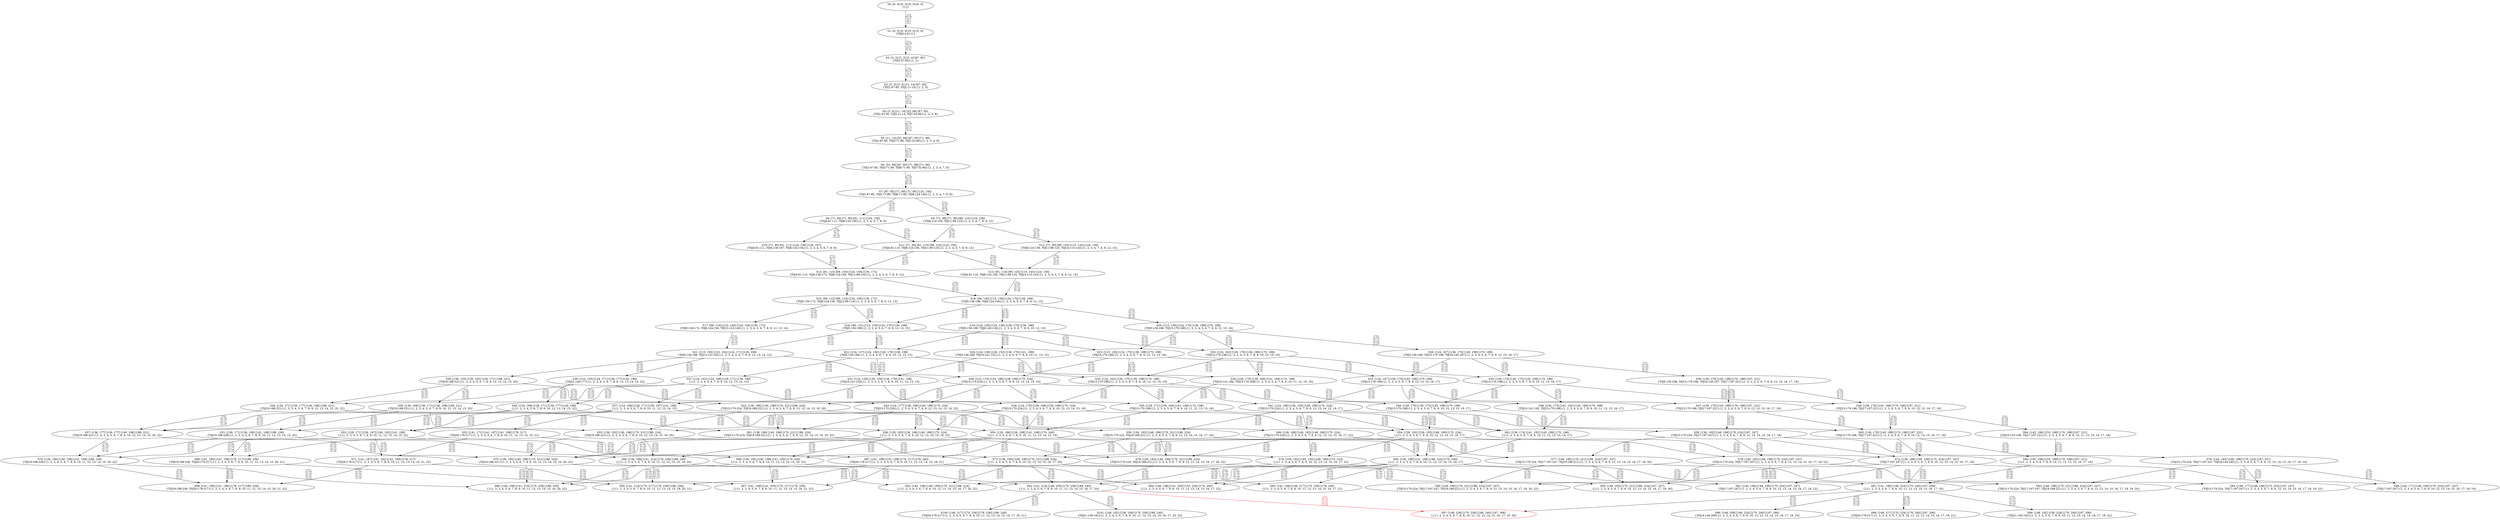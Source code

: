digraph {
	S0[label="S0: [0, 0] [0, 0] [0, 0] [0, 0] \n{}{}"];
	S1[label="S1: [0, 0] [0, 0] [0, 0] [3, 4] \n{T0J0:3-4}{1}"];
	S2[label="S2: [3, 3] [3, 3] [3, 4] [67, 85] \n{T0J1:67-85}{1, 2}"];
	S3[label="S3: [3, 3] [3, 4] [11, 14] [67, 85] \n{T0J1:67-85, T0J2:11-14}{1, 2, 3}"];
	S4[label="S4: [3, 4] [11, 14] [52, 66] [67, 85] \n{T0J1:67-85, T0J2:11-14, T0J7:52-66}{1, 2, 3, 8}"];
	S5[label="S5: [11, 14] [52, 66] [67, 85] [71, 89] \n{T0J1:67-85, T0J3:71-89, T0J7:52-66}{1, 2, 3, 4, 8}"];
	S6[label="S6: [52, 66] [67, 85] [71, 89] [71, 90] \n{T0J1:67-85, T0J3:71-89, T0J6:71-90, T0J7:52-66}{1, 2, 3, 4, 7, 8}"];
	S7[label="S7: [67, 85] [71, 89] [71, 90] [124, 156] \n{T0J1:67-85, T0J3:71-89, T0J6:71-90, T0J8:124-156}{1, 2, 3, 4, 7, 8, 9}"];
	S8[label="S8: [71, 85] [71, 90] [91, 111] [124, 156] \n{T0J4:91-111, T0J8:124-156}{1, 2, 3, 4, 5, 7, 8, 9}"];
	S9[label="S9: [71, 89] [71, 90] [99, 125] [124, 156] \n{T0J8:124-156, T0J11:99-125}{1, 2, 3, 4, 7, 8, 9, 12}"];
	S10[label="S10: [71, 90] [91, 111] [124, 156] [136, 167] \n{T0J4:91-111, T0J5:136-167, T0J8:124-156}{1, 2, 3, 4, 5, 6, 7, 8, 9}"];
	S11[label="S11: [71, 90] [91, 115] [99, 125] [124, 156] \n{T0J4:91-115, T0J8:124-156, T0J11:99-125}{1, 2, 3, 4, 5, 7, 8, 9, 12}"];
	S12[label="S12: [71, 90] [99, 125] [115, 143] [124, 156] \n{T0J8:124-156, T0J11:99-125, T0J14:115-143}{1, 2, 3, 4, 7, 8, 9, 12, 15}"];
	S13[label="S13: [91, 115] [99, 130] [124, 156] [136, 172] \n{T0J4:91-115, T0J5:136-172, T0J8:124-156, T0J11:99-130}{1, 2, 3, 4, 5, 6, 7, 8, 9, 12}"];
	S14[label="S14: [91, 116] [99, 125] [115, 143] [124, 156] \n{T0J4:91-116, T0J8:124-156, T0J11:99-125, T0J14:115-143}{1, 2, 3, 4, 5, 7, 8, 9, 12, 15}"];
	S15[label="S15: [99, 115] [99, 116] [124, 156] [136, 172] \n{T0J5:136-172, T0J8:124-156, T0J12:99-116}{1, 2, 3, 4, 5, 6, 7, 8, 9, 12, 13}"];
	S16[label="S16: [99, 130] [115, 156] [124, 170] [136, 198] \n{T0J5:136-198, T0J8:124-156}{1, 2, 3, 4, 5, 6, 7, 8, 9, 12, 15}"];
	S17[label="S17: [99, 116] [123, 146] [124, 156] [136, 172] \n{T0J5:136-172, T0J8:124-156, T0J13:123-146}{1, 2, 3, 4, 5, 6, 7, 8, 9, 12, 13, 14}"];
	S18[label="S18: [99, 131] [115, 156] [124, 170] [136, 198] \n{T0J5:136-198}{1, 2, 3, 4, 5, 6, 7, 8, 9, 12, 13, 15}"];
	S19[label="S19: [124, 130] [124, 136] [128, 170] [136, 198] \n{T0J5:136-198, T0J9:128-136}{1, 2, 3, 4, 5, 6, 7, 8, 9, 10, 12, 15}"];
	S20[label="S20: [115, 156] [124, 170] [136, 198] [170, 198] \n{T0J5:136-198, T0J15:170-198}{1, 2, 3, 4, 5, 6, 7, 8, 9, 12, 15, 16}"];
	S21[label="S21: [115, 156] [123, 162] [124, 171] [136, 198] \n{T0J5:136-198, T0J13:123-162}{1, 2, 3, 4, 5, 6, 7, 8, 9, 12, 13, 14, 15}"];
	S22[label="S22: [124, 137] [124, 156] [128, 170] [136, 198] \n{T0J5:136-198}{1, 2, 3, 4, 5, 6, 7, 8, 9, 10, 12, 13, 15}"];
	S23[label="S23: [115, 156] [124, 170] [136, 198] [170, 198] \n{T0J15:170-198}{1, 2, 3, 4, 5, 6, 7, 8, 9, 12, 13, 15, 16}"];
	S24[label="S24: [124, 136] [128, 152] [136, 170] [141, 198] \n{T0J5:136-198, T0J10:141-152}{1, 2, 3, 4, 5, 6, 7, 8, 9, 10, 11, 12, 15}"];
	S25[label="S25: [124, 162] [128, 170] [136, 198] [170, 198] \n{T0J15:170-198}{1, 2, 3, 4, 5, 6, 7, 8, 9, 10, 12, 15, 16}"];
	S26[label="S26: [124, 167] [136, 170] [145, 198] [170, 198] \n{T0J5:136-198, T0J15:170-198, T0J16:145-167}{1, 2, 3, 4, 5, 6, 7, 8, 9, 12, 15, 16, 17}"];
	S27[label="S27: [124, 162] [124, 168] [128, 171] [136, 198] \n{}{1, 2, 3, 4, 5, 6, 7, 8, 9, 10, 12, 13, 14, 15}"];
	S28[label="S28: [123, 170] [124, 186] [136, 198] [170, 224] \n{T0J15:170-224}{1, 2, 3, 4, 5, 6, 7, 8, 9, 12, 13, 14, 15, 16}"];
	S29[label="S29: [136, 155] [136, 162] [136, 171] [188, 221] \n{T0J19:188-221}{1, 2, 3, 4, 5, 6, 7, 8, 9, 12, 13, 14, 15, 20}"];
	S30[label="S30: [123, 155] [124, 171] [136, 177] [140, 198] \n{T0J21:140-177}{1, 2, 3, 4, 5, 6, 7, 8, 9, 12, 13, 14, 15, 22}"];
	S31[label="S31: [124, 156] [128, 159] [136, 170] [141, 198] \n{T0J10:141-159}{1, 2, 3, 4, 5, 6, 7, 8, 9, 10, 11, 12, 13, 15}"];
	S32[label="S32: [124, 162] [128, 170] [136, 198] [170, 198] \n{T0J15:170-198}{1, 2, 3, 4, 5, 6, 7, 8, 9, 10, 12, 13, 15, 16}"];
	S33[label="S33: [124, 167] [136, 170] [145, 198] [170, 198] \n{T0J15:170-198}{1, 2, 3, 4, 5, 6, 7, 8, 9, 12, 13, 15, 16, 17}"];
	S34[label="S34: [128, 170] [136, 184] [141, 198] [170, 198] \n{T0J10:141-184, T0J15:170-198}{1, 2, 3, 4, 5, 6, 7, 8, 9, 10, 11, 12, 15, 16}"];
	S35[label="S35: [128, 170] [136, 173] [145, 198] [170, 198] \n{T0J15:170-198}{1, 2, 3, 4, 5, 6, 7, 8, 9, 10, 12, 15, 16, 17}"];
	S36[label="S36: [136, 170] [145, 198] [170, 198] [197, 221] \n{T0J5:136-198, T0J15:170-198, T0J16:145-167, T0J17:197-221}{1, 2, 3, 4, 5, 6, 7, 8, 9, 12, 15, 16, 17, 18}"];
	S37[label="S37: [124, 168] [128, 171] [136, 187] [141, 198] \n{}{1, 2, 3, 4, 5, 6, 7, 8, 9, 10, 11, 12, 13, 14, 15}"];
	S38[label="S38: [124, 176] [128, 186] [136, 198] [170, 224] \n{T0J15:170-224}{1, 2, 3, 4, 5, 6, 7, 8, 9, 10, 12, 13, 14, 15, 16}"];
	S39[label="S39: [136, 168] [136, 171] [136, 198] [188, 221] \n{T0J19:188-221}{1, 2, 3, 4, 5, 6, 7, 8, 9, 10, 12, 13, 14, 15, 20}"];
	S40[label="S40: [124, 168] [128, 171] [136, 177] [140, 198] \n{}{1, 2, 3, 4, 5, 6, 7, 8, 9, 10, 12, 13, 14, 15, 22}"];
	S41[label="S41: [124, 186] [136, 193] [148, 198] [170, 224] \n{T0J15:170-224}{1, 2, 3, 4, 5, 6, 7, 8, 9, 12, 13, 14, 15, 16, 17}"];
	S42[label="S42: [136, 186] [136, 198] [170, 221] [188, 224] \n{T0J15:170-224, T0J19:188-221}{1, 2, 3, 4, 5, 6, 7, 8, 9, 12, 13, 14, 15, 16, 20}"];
	S43[label="S43: [124, 177] [136, 186] [140, 198] [170, 224] \n{T0J15:170-224}{1, 2, 3, 4, 5, 6, 7, 8, 9, 12, 13, 14, 15, 16, 22}"];
	S44[label="S44: [136, 171] [136, 177] [140, 198] [188, 221] \n{T0J19:188-221}{1, 2, 3, 4, 5, 6, 7, 8, 9, 12, 13, 14, 15, 20, 22}"];
	S45[label="S45: [128, 171] [136, 184] [141, 198] [170, 198] \n{T0J15:170-198}{1, 2, 3, 4, 5, 6, 7, 8, 9, 10, 11, 12, 13, 15, 16}"];
	S46[label="S46: [128, 170] [136, 173] [145, 198] [170, 198] \n{T0J15:170-198}{1, 2, 3, 4, 5, 6, 7, 8, 9, 10, 12, 13, 15, 16, 17}"];
	S47[label="S47: [136, 170] [145, 198] [170, 198] [197, 221] \n{T0J15:170-198, T0J17:197-221}{1, 2, 3, 4, 5, 6, 7, 8, 9, 12, 13, 15, 16, 17, 18}"];
	S48[label="S48: [136, 173] [141, 192] [145, 198] [170, 198] \n{T0J10:141-192, T0J15:170-198}{1, 2, 3, 4, 5, 6, 7, 8, 9, 10, 11, 12, 15, 16, 17}"];
	S49[label="S49: [136, 176] [145, 198] [170, 198] [197, 221] \n{T0J15:170-198, T0J17:197-221}{1, 2, 3, 4, 5, 6, 7, 8, 9, 10, 12, 15, 16, 17, 18}"];
	S50[label="S50: [128, 186] [136, 198] [141, 198] [170, 240] \n{}{1, 2, 3, 4, 5, 6, 7, 8, 9, 10, 11, 12, 13, 14, 15, 16}"];
	S51[label="S51: [136, 171] [136, 190] [141, 198] [188, 236] \n{T0J19:188-236}{1, 2, 3, 4, 5, 6, 7, 8, 9, 10, 11, 12, 13, 14, 15, 20}"];
	S52[label="S52: [141, 171] [141, 187] [141, 198] [178, 217] \n{T0J20:178-217}{1, 2, 3, 4, 5, 6, 7, 8, 9, 10, 11, 12, 13, 14, 15, 21}"];
	S53[label="S53: [128, 171] [136, 187] [140, 192] [141, 198] \n{}{1, 2, 3, 4, 5, 6, 7, 8, 9, 10, 11, 12, 13, 14, 15, 22}"];
	S54[label="S54: [128, 192] [136, 193] [148, 198] [170, 224] \n{}{1, 2, 3, 4, 5, 6, 7, 8, 9, 10, 12, 13, 14, 15, 16, 17}"];
	S55[label="S55: [136, 192] [136, 198] [170, 221] [188, 224] \n{T0J19:188-221}{1, 2, 3, 4, 5, 6, 7, 8, 9, 10, 12, 13, 14, 15, 16, 20}"];
	S56[label="S56: [128, 183] [136, 186] [140, 198] [170, 224] \n{}{1, 2, 3, 4, 5, 6, 7, 8, 9, 10, 12, 13, 14, 15, 16, 22}"];
	S57[label="S57: [136, 177] [136, 177] [140, 198] [188, 221] \n{T0J19:188-221}{1, 2, 3, 4, 5, 6, 7, 8, 9, 10, 12, 13, 14, 15, 20, 22}"];
	S58[label="S58: [136, 193] [148, 198] [170, 224] [197, 247] \n{T0J15:170-224, T0J17:197-247}{1, 2, 3, 4, 5, 6, 7, 8, 9, 12, 13, 14, 15, 16, 17, 18}"];
	S59[label="S59: [136, 193] [148, 198] [170, 221] [188, 224] \n{T0J15:170-224, T0J19:188-221}{1, 2, 3, 4, 5, 6, 7, 8, 9, 12, 13, 14, 15, 16, 17, 20}"];
	S60[label="S60: [136, 186] [140, 193] [148, 198] [170, 224] \n{T0J15:170-224}{1, 2, 3, 4, 5, 6, 7, 8, 9, 12, 13, 14, 15, 16, 17, 22}"];
	S61[label="S61: [136, 186] [140, 198] [170, 221] [188, 224] \n{T0J15:170-224, T0J19:188-221}{1, 2, 3, 4, 5, 6, 7, 8, 9, 12, 13, 14, 15, 16, 20, 22}"];
	S62[label="S62: [136, 174] [141, 192] [145, 198] [170, 198] \n{}{1, 2, 3, 4, 5, 6, 7, 8, 9, 10, 11, 12, 13, 15, 16, 17}"];
	S63[label="S63: [136, 176] [145, 198] [170, 198] [197, 221] \n{T0J15:170-198, T0J17:197-221}{1, 2, 3, 4, 5, 6, 7, 8, 9, 10, 12, 13, 15, 16, 17, 18}"];
	S64[label="S64: [145, 198] [153, 198] [170, 198] [197, 221] \n{T0J10:153-198, T0J17:197-221}{1, 2, 3, 4, 5, 6, 7, 8, 9, 10, 11, 12, 15, 16, 17, 18}"];
	S65[label="S65: [136, 198] [141, 198] [148, 224] [170, 240] \n{}{1, 2, 3, 4, 5, 6, 7, 8, 9, 10, 11, 12, 13, 14, 15, 16, 17}"];
	S66[label="S66: [136, 198] [141, 214] [170, 236] [188, 240] \n{}{1, 2, 3, 4, 5, 6, 7, 8, 9, 10, 11, 12, 13, 14, 15, 16, 20}"];
	S67[label="S67: [141, 198] [141, 198] [170, 217] [178, 240] \n{T0J20:178-217}{1, 2, 3, 4, 5, 6, 7, 8, 9, 10, 11, 12, 13, 14, 15, 16, 21}"];
	S68[label="S68: [136, 192] [140, 198] [141, 205] [170, 240] \n{}{1, 2, 3, 4, 5, 6, 7, 8, 9, 10, 11, 12, 13, 14, 15, 16, 22}"];
	S69[label="S69: [141, 190] [141, 198] [178, 217] [188, 236] \n{T0J19:188-236, T0J20:178-217}{1, 2, 3, 4, 5, 6, 7, 8, 9, 10, 11, 12, 13, 14, 15, 20, 21}"];
	S70[label="S70: [136, 190] [140, 198] [141, 199] [188, 236] \n{T0J19:188-236}{1, 2, 3, 4, 5, 6, 7, 8, 9, 10, 11, 12, 13, 14, 15, 20, 22}"];
	S71[label="S71: [141, 187] [141, 192] [141, 198] [178, 217] \n{T0J20:178-217}{1, 2, 3, 4, 5, 6, 7, 8, 9, 10, 11, 12, 13, 14, 15, 21, 22}"];
	S72[label="S72: [136, 198] [148, 199] [170, 224] [197, 247] \n{T0J17:197-247}{1, 2, 3, 4, 5, 6, 7, 8, 9, 10, 12, 13, 14, 15, 16, 17, 18}"];
	S73[label="S73: [136, 198] [148, 199] [170, 221] [188, 224] \n{}{1, 2, 3, 4, 5, 6, 7, 8, 9, 10, 12, 13, 14, 15, 16, 17, 20}"];
	S74[label="S74: [136, 192] [140, 193] [148, 198] [170, 224] \n{}{1, 2, 3, 4, 5, 6, 7, 8, 9, 10, 12, 13, 14, 15, 16, 17, 22}"];
	S75[label="S75: [136, 192] [140, 198] [170, 221] [188, 224] \n{T0J19:188-221}{1, 2, 3, 4, 5, 6, 7, 8, 9, 10, 12, 13, 14, 15, 16, 20, 22}"];
	S76[label="S76: [144, 165] [148, 198] [170, 224] [197, 247] \n{T0J15:170-224, T0J17:197-247, T0J18:144-165}{1, 2, 3, 4, 5, 6, 7, 8, 9, 12, 13, 14, 15, 16, 17, 18, 19}"];
	S77[label="S77: [148, 198] [170, 221] [188, 224] [197, 247] \n{T0J15:170-224, T0J17:197-247, T0J19:188-221}{1, 2, 3, 4, 5, 6, 7, 8, 9, 12, 13, 14, 15, 16, 17, 18, 20}"];
	S78[label="S78: [140, 193] [148, 198] [170, 224] [197, 247] \n{T0J15:170-224, T0J17:197-247}{1, 2, 3, 4, 5, 6, 7, 8, 9, 12, 13, 14, 15, 16, 17, 18, 22}"];
	S79[label="S79: [140, 193] [148, 198] [170, 221] [188, 224] \n{T0J15:170-224, T0J19:188-221}{1, 2, 3, 4, 5, 6, 7, 8, 9, 12, 13, 14, 15, 16, 17, 20, 22}"];
	S80[label="S80: [145, 198] [153, 198] [170, 199] [197, 221] \n{}{1, 2, 3, 4, 5, 6, 7, 8, 9, 10, 11, 12, 13, 15, 16, 17, 18}"];
	S81[label="S81: [141, 199] [148, 224] [170, 240] [197, 290] \n{}{1, 2, 3, 4, 5, 6, 7, 8, 9, 10, 11, 12, 13, 14, 15, 16, 17, 18}"];
	S82[label="S82: [141, 214] [148, 236] [170, 236] [188, 240] \n{}{1, 2, 3, 4, 5, 6, 7, 8, 9, 10, 11, 12, 13, 14, 15, 16, 17, 20}"];
	S83[label="S83: [141, 198] [148, 217] [170, 236] [178, 240] \n{}{1, 2, 3, 4, 5, 6, 7, 8, 9, 10, 11, 12, 13, 14, 15, 16, 17, 21}"];
	S84[label="S84: [140, 198] [141, 205] [153, 230] [170, 240] \n{}{1, 2, 3, 4, 5, 6, 7, 8, 9, 10, 11, 12, 13, 14, 15, 16, 17, 22}"];
	S85[label="S85: [141, 214] [170, 217] [178, 236] [188, 259] \n{}{1, 2, 3, 4, 5, 6, 7, 8, 9, 10, 11, 12, 13, 14, 15, 16, 20, 21}"];
	S86[label="S86: [140, 198] [141, 214] [170, 236] [188, 259] \n{}{1, 2, 3, 4, 5, 6, 7, 8, 9, 10, 11, 12, 13, 14, 15, 16, 20, 22}"];
	S87[label="S87: [141, 198] [141, 205] [170, 217] [178, 256] \n{}{1, 2, 3, 4, 5, 6, 7, 8, 9, 10, 11, 12, 13, 14, 15, 16, 21, 22}"];
	S88[label="S88: [141, 198] [141, 199] [178, 217] [188, 236] \n{T0J19:188-236, T0J20:178-217}{1, 2, 3, 4, 5, 6, 7, 8, 9, 10, 11, 12, 13, 14, 15, 20, 21, 22}"];
	S89[label="S89: [144, 171] [148, 199] [170, 224] [197, 247] \n{T0J17:197-247}{1, 2, 3, 4, 5, 6, 7, 8, 9, 10, 12, 13, 14, 15, 16, 17, 18, 19}"];
	S90[label="S90: [148, 204] [170, 221] [188, 224] [197, 247] \n{}{1, 2, 3, 4, 5, 6, 7, 8, 9, 10, 12, 13, 14, 15, 16, 17, 18, 20}"];
	S91[label="S91: [140, 198] [148, 199] [170, 224] [197, 247] \n{T0J17:197-247}{1, 2, 3, 4, 5, 6, 7, 8, 9, 10, 12, 13, 14, 15, 16, 17, 18, 22}"];
	S92[label="S92: [140, 198] [148, 199] [170, 221] [188, 224] \n{}{1, 2, 3, 4, 5, 6, 7, 8, 9, 10, 12, 13, 14, 15, 16, 17, 20, 22}"];
	S93[label="S93: [148, 198] [170, 221] [188, 224] [197, 247] \n{T0J15:170-224, T0J17:197-247, T0J19:188-221}{1, 2, 3, 4, 5, 6, 7, 8, 9, 12, 13, 14, 15, 16, 17, 18, 19, 20}"];
	S94[label="S94: [148, 177] [148, 198] [170, 224] [197, 247] \n{T0J15:170-224, T0J17:197-247}{1, 2, 3, 4, 5, 6, 7, 8, 9, 12, 13, 14, 15, 16, 17, 18, 19, 22}"];
	S95[label="S95: [148, 198] [170, 221] [188, 224] [197, 247] \n{T0J15:170-224, T0J17:197-247, T0J19:188-221}{1, 2, 3, 4, 5, 6, 7, 8, 9, 12, 13, 14, 15, 16, 17, 18, 20, 22}"];
	S96[label="S96: [148, 209] [149, 224] [170, 240] [197, 290] \n{T0J18:149-209}{1, 2, 3, 4, 5, 6, 7, 8, 9, 10, 11, 12, 13, 14, 15, 16, 17, 18, 19}"];
	S97[label="S97: [148, 236] [170, 236] [188, 240] [197, 306] \n{}{1, 2, 3, 4, 5, 6, 7, 8, 9, 10, 11, 12, 13, 14, 15, 16, 17, 18, 20}"];
	S98[label="S98: [148, 217] [170, 224] [178, 240] [197, 290] \n{T0J20:178-217}{1, 2, 3, 4, 5, 6, 7, 8, 9, 10, 11, 12, 13, 14, 15, 16, 17, 18, 21}"];
	S99[label="S99: [148, 192] [158, 224] [170, 240] [197, 290] \n{T0J21:158-192}{1, 2, 3, 4, 5, 6, 7, 8, 9, 10, 11, 12, 13, 14, 15, 16, 17, 18, 22}"];
	S100[label="S100: [148, 217] [170, 236] [178, 236] [188, 240] \n{T0J20:178-217}{1, 2, 3, 4, 5, 6, 7, 8, 9, 10, 11, 12, 13, 14, 15, 16, 17, 20, 21}"];
	S101[label="S101: [148, 192] [158, 236] [170, 236] [188, 240] \n{T0J21:158-192}{1, 2, 3, 4, 5, 6, 7, 8, 9, 10, 11, 12, 13, 14, 15, 16, 17, 20, 22}"];
	S0 -> S1[label="T0 J0\nDL=300\nES=0\nLS=0\nEF=3\nLF=4",fontsize=8];
	S1 -> S2[label="T0 J1\nDL=300\nES=3\nLS=4\nEF=67\nLF=85",fontsize=8];
	S2 -> S3[label="T0 J2\nDL=300\nES=3\nLS=4\nEF=11\nLF=14",fontsize=8];
	S3 -> S4[label="T0 J7\nDL=300\nES=3\nLS=4\nEF=52\nLF=66",fontsize=8];
	S4 -> S5[label="T0 J3\nDL=300\nES=11\nLS=14\nEF=71\nLF=89",fontsize=8];
	S5 -> S6[label="T0 J6\nDL=300\nES=11\nLS=14\nEF=71\nLF=90",fontsize=8];
	S6 -> S7[label="T0 J8\nDL=300\nES=52\nLS=66\nEF=124\nLF=156",fontsize=8];
	S7 -> S8[label="T0 J4\nDL=300\nES=71\nLS=85\nEF=91\nLF=111",fontsize=8];
	S7 -> S9[label="T0 J11\nDL=300\nES=67\nLS=85\nEF=99\nLF=125",fontsize=8];
	S8 -> S10[label="T0 J5\nDL=300\nES=71\nLS=85\nEF=136\nLF=167",fontsize=8];
	S8 -> S11[label="T0 J11\nDL=300\nES=71\nLS=85\nEF=103\nLF=125",fontsize=8];
	S9 -> S11[label="T0 J4\nDL=300\nES=71\nLS=89\nEF=91\nLF=115",fontsize=8];
	S9 -> S12[label="T0 J14\nDL=300\nES=71\nLS=88\nEF=115\nLF=143",fontsize=8];
	S10 -> S13[label="T0 J11\nDL=300\nES=71\nLS=90\nEF=103\nLF=130",fontsize=8];
	S11 -> S13[label="T0 J5\nDL=300\nES=71\nLS=90\nEF=136\nLF=172",fontsize=8];
	S11 -> S14[label="T0 J14\nDL=300\nES=71\nLS=88\nEF=115\nLF=143",fontsize=8];
	S12 -> S14[label="T0 J4\nDL=300\nES=71\nLS=90\nEF=91\nLF=116",fontsize=8];
	S13 -> S15[label="T0 J12\nDL=300\nES=99\nLS=115\nEF=99\nLF=116",fontsize=8];
	S13 -> S16[label="T0 J14\nDL=300\nES=91\nLS=115\nEF=135\nLF=170",fontsize=8];
	S14 -> S16[label="T0 J5\nDL=300\nES=91\nLS=116\nEF=156\nLF=198",fontsize=8];
	S15 -> S17[label="T0 J13\nDL=300\nES=99\nLS=115\nEF=123\nLF=146",fontsize=8];
	S15 -> S18[label="T0 J14\nDL=300\nES=99\nLS=115\nEF=143\nLF=170",fontsize=8];
	S16 -> S19[label="T0 J9\nDL=300\nES=124\nLS=130\nEF=128\nLF=136",fontsize=8];
	S16 -> S18[label="T0 J12\nDL=300\nES=99\nLS=130\nEF=99\nLF=131",fontsize=8];
	S16 -> S20[label="T0 J15\nDL=300\nES=115\nLS=129\nEF=170\nLF=198",fontsize=8];
	S17 -> S21[label="T0 J14\nDL=300\nES=99\nLS=116\nEF=143\nLF=171",fontsize=8];
	S18 -> S22[label="T0 J9\nDL=300\nES=124\nLS=131\nEF=128\nLF=137",fontsize=8];
	S18 -> S21[label="T0 J13\nDL=300\nES=99\nLS=131\nEF=123\nLF=162",fontsize=8];
	S18 -> S23[label="T0 J15\nDL=300\nES=115\nLS=129\nEF=170\nLF=198",fontsize=8];
	S19 -> S24[label="T0 J10\nDL=300\nES=124\nLS=130\nEF=141\nLF=152",fontsize=8];
	S19 -> S22[label="T0 J12\nDL=300\nES=124\nLS=130\nEF=124\nLF=131",fontsize=8];
	S19 -> S25[label="T0 J15\nDL=300\nES=124\nLS=129\nEF=179\nLF=198",fontsize=8];
	S20 -> S25[label="T0 J9\nDL=300\nES=124\nLS=156\nEF=128\nLF=162",fontsize=8];
	S20 -> S23[label="T0 J12\nDL=300\nES=115\nLS=155\nEF=115\nLF=156",fontsize=8];
	S20 -> S26[label="T0 J16\nDL=300\nES=115\nLS=129\nEF=145\nLF=167",fontsize=8];
	S21 -> S27[label="T0 J9\nDL=300\nES=124\nLS=156\nEF=128\nLF=162",fontsize=8];
	S21 -> S28[label="T0 J15\nDL=300\nES=115\nLS=155\nEF=170\nLF=224",fontsize=8];
	S21 -> S29[label="T0 J19\nDL=300\nES=136\nLS=155\nEF=188\nLF=221",fontsize=8];
	S21 -> S30[label="T0 J21\nDL=300\nES=123\nLS=155\nEF=140\nLF=177",fontsize=8];
	S22 -> S31[label="T0 J10\nDL=300\nES=124\nLS=137\nEF=141\nLF=159",fontsize=8];
	S22 -> S27[label="T0 J13\nDL=300\nES=124\nLS=137\nEF=148\nLF=168",fontsize=8];
	S22 -> S32[label="T0 J15\nDL=300\nES=124\nLS=129\nEF=179\nLF=198",fontsize=8];
	S23 -> S32[label="T0 J9\nDL=300\nES=124\nLS=156\nEF=128\nLF=162",fontsize=8];
	S23 -> S28[label="T0 J13\nDL=300\nES=115\nLS=155\nEF=139\nLF=186",fontsize=8];
	S23 -> S33[label="T0 J16\nDL=300\nES=115\nLS=129\nEF=145\nLF=167",fontsize=8];
	S24 -> S31[label="T0 J12\nDL=300\nES=124\nLS=136\nEF=124\nLF=137",fontsize=8];
	S24 -> S34[label="T0 J15\nDL=300\nES=124\nLS=129\nEF=179\nLF=198",fontsize=8];
	S25 -> S34[label="T0 J10\nDL=300\nES=124\nLS=162\nEF=141\nLF=184",fontsize=8];
	S25 -> S32[label="T0 J12\nDL=300\nES=124\nLS=155\nEF=124\nLF=156",fontsize=8];
	S25 -> S35[label="T0 J16\nDL=300\nES=124\nLS=129\nEF=154\nLF=167",fontsize=8];
	S26 -> S35[label="T0 J9\nDL=300\nES=124\nLS=167\nEF=128\nLF=173",fontsize=8];
	S26 -> S33[label="T0 J12\nDL=300\nES=124\nLS=155\nEF=124\nLF=156",fontsize=8];
	S26 -> S36[label="T0 J17\nDL=300\nES=124\nLS=129\nEF=197\nLF=221",fontsize=8];
	S27 -> S37[label="T0 J10\nDL=300\nES=124\nLS=162\nEF=141\nLF=184",fontsize=8];
	S27 -> S38[label="T0 J15\nDL=300\nES=124\nLS=155\nEF=179\nLF=224",fontsize=8];
	S27 -> S39[label="T0 J19\nDL=300\nES=136\nLS=155\nEF=188\nLF=221",fontsize=8];
	S27 -> S40[label="T0 J21\nDL=300\nES=124\nLS=155\nEF=141\nLF=177",fontsize=8];
	S28 -> S38[label="T0 J9\nDL=300\nES=124\nLS=170\nEF=128\nLF=176",fontsize=8];
	S28 -> S41[label="T0 J16\nDL=300\nES=123\nLS=155\nEF=153\nLF=193",fontsize=8];
	S28 -> S42[label="T0 J19\nDL=300\nES=136\nLS=155\nEF=188\nLF=221",fontsize=8];
	S28 -> S43[label="T0 J21\nDL=300\nES=123\nLS=155\nEF=140\nLF=177",fontsize=8];
	S29 -> S39[label="T0 J9\nDL=300\nES=136\nLS=156\nEF=140\nLF=162",fontsize=8];
	S29 -> S42[label="T0 J15\nDL=300\nES=136\nLS=155\nEF=191\nLF=224",fontsize=8];
	S29 -> S44[label="T0 J21\nDL=300\nES=136\nLS=155\nEF=153\nLF=177",fontsize=8];
	S30 -> S40[label="T0 J9\nDL=300\nES=124\nLS=156\nEF=128\nLF=162",fontsize=8];
	S30 -> S43[label="T0 J15\nDL=300\nES=123\nLS=155\nEF=178\nLF=224",fontsize=8];
	S30 -> S44[label="T0 J19\nDL=300\nES=136\nLS=155\nEF=188\nLF=221",fontsize=8];
	S31 -> S37[label="T0 J13\nDL=300\nES=124\nLS=156\nEF=148\nLF=187",fontsize=8];
	S31 -> S45[label="T0 J15\nDL=300\nES=124\nLS=129\nEF=179\nLF=198",fontsize=8];
	S32 -> S45[label="T0 J10\nDL=300\nES=124\nLS=162\nEF=141\nLF=184",fontsize=8];
	S32 -> S38[label="T0 J13\nDL=300\nES=124\nLS=155\nEF=148\nLF=186",fontsize=8];
	S32 -> S46[label="T0 J16\nDL=300\nES=124\nLS=129\nEF=154\nLF=167",fontsize=8];
	S33 -> S46[label="T0 J9\nDL=300\nES=124\nLS=167\nEF=128\nLF=173",fontsize=8];
	S33 -> S41[label="T0 J13\nDL=300\nES=124\nLS=155\nEF=148\nLF=186",fontsize=8];
	S33 -> S47[label="T0 J17\nDL=300\nES=124\nLS=129\nEF=197\nLF=221",fontsize=8];
	S34 -> S45[label="T0 J12\nDL=300\nES=128\nLS=170\nEF=128\nLF=171",fontsize=8];
	S34 -> S48[label="T0 J16\nDL=300\nES=128\nLS=129\nEF=158\nLF=167",fontsize=8];
	S35 -> S48[label="T0 J10\nDL=300\nES=128\nLS=170\nEF=145\nLF=192",fontsize=8];
	S35 -> S46[label="T0 J12\nDL=300\nES=128\nLS=155\nEF=128\nLF=156",fontsize=8];
	S35 -> S49[label="T0 J17\nDL=300\nES=128\nLS=129\nEF=201\nLF=221",fontsize=8];
	S36 -> S49[label="T0 J9\nDL=300\nES=136\nLS=170\nEF=140\nLF=176",fontsize=8];
	S36 -> S47[label="T0 J12\nDL=300\nES=136\nLS=155\nEF=136\nLF=156",fontsize=8];
	S37 -> S50[label="T0 J15\nDL=300\nES=124\nLS=171\nEF=179\nLF=240",fontsize=8];
	S37 -> S51[label="T0 J19\nDL=300\nES=136\nLS=170\nEF=188\nLF=236",fontsize=8];
	S37 -> S52[label="T0 J20\nDL=300\nES=141\nLS=170\nEF=178\nLF=217",fontsize=8];
	S37 -> S53[label="T0 J21\nDL=300\nES=124\nLS=170\nEF=141\nLF=192",fontsize=8];
	S38 -> S50[label="T0 J10\nDL=300\nES=124\nLS=176\nEF=141\nLF=198",fontsize=8];
	S38 -> S54[label="T0 J16\nDL=300\nES=124\nLS=155\nEF=154\nLF=193",fontsize=8];
	S38 -> S55[label="T0 J19\nDL=300\nES=136\nLS=155\nEF=188\nLF=221",fontsize=8];
	S38 -> S56[label="T0 J21\nDL=300\nES=124\nLS=155\nEF=141\nLF=177",fontsize=8];
	S39 -> S51[label="T0 J10\nDL=300\nES=136\nLS=168\nEF=153\nLF=190",fontsize=8];
	S39 -> S55[label="T0 J15\nDL=300\nES=136\nLS=155\nEF=191\nLF=224",fontsize=8];
	S39 -> S57[label="T0 J21\nDL=300\nES=136\nLS=155\nEF=153\nLF=177",fontsize=8];
	S40 -> S53[label="T0 J10\nDL=300\nES=124\nLS=168\nEF=141\nLF=190",fontsize=8];
	S40 -> S56[label="T0 J15\nDL=300\nES=124\nLS=155\nEF=179\nLF=224",fontsize=8];
	S40 -> S57[label="T0 J19\nDL=300\nES=136\nLS=155\nEF=188\nLF=221",fontsize=8];
	S41 -> S54[label="T0 J9\nDL=300\nES=124\nLS=186\nEF=128\nLF=192",fontsize=8];
	S41 -> S58[label="T0 J17\nDL=300\nES=124\nLS=155\nEF=197\nLF=247",fontsize=8];
	S41 -> S59[label="T0 J19\nDL=300\nES=136\nLS=155\nEF=188\nLF=221",fontsize=8];
	S41 -> S60[label="T0 J21\nDL=300\nES=124\nLS=155\nEF=141\nLF=177",fontsize=8];
	S42 -> S55[label="T0 J9\nDL=300\nES=136\nLS=186\nEF=140\nLF=192",fontsize=8];
	S42 -> S59[label="T0 J16\nDL=300\nES=136\nLS=155\nEF=166\nLF=193",fontsize=8];
	S42 -> S61[label="T0 J21\nDL=300\nES=136\nLS=155\nEF=153\nLF=177",fontsize=8];
	S43 -> S56[label="T0 J9\nDL=300\nES=124\nLS=177\nEF=128\nLF=183",fontsize=8];
	S43 -> S60[label="T0 J16\nDL=300\nES=124\nLS=155\nEF=154\nLF=193",fontsize=8];
	S43 -> S61[label="T0 J19\nDL=300\nES=136\nLS=155\nEF=188\nLF=221",fontsize=8];
	S44 -> S57[label="T0 J9\nDL=300\nES=136\nLS=171\nEF=140\nLF=177",fontsize=8];
	S44 -> S61[label="T0 J15\nDL=300\nES=136\nLS=155\nEF=191\nLF=224",fontsize=8];
	S45 -> S50[label="T0 J13\nDL=300\nES=128\nLS=171\nEF=152\nLF=202",fontsize=8];
	S45 -> S62[label="T0 J16\nDL=300\nES=128\nLS=129\nEF=158\nLF=167",fontsize=8];
	S46 -> S62[label="T0 J10\nDL=300\nES=128\nLS=170\nEF=145\nLF=192",fontsize=8];
	S46 -> S54[label="T0 J13\nDL=300\nES=128\nLS=155\nEF=152\nLF=186",fontsize=8];
	S46 -> S63[label="T0 J17\nDL=300\nES=128\nLS=129\nEF=201\nLF=221",fontsize=8];
	S47 -> S63[label="T0 J9\nDL=300\nES=136\nLS=170\nEF=140\nLF=176",fontsize=8];
	S47 -> S58[label="T0 J13\nDL=300\nES=136\nLS=155\nEF=160\nLF=186",fontsize=8];
	S48 -> S62[label="T0 J12\nDL=300\nES=136\nLS=173\nEF=136\nLF=174",fontsize=8];
	S49 -> S64[label="T0 J10\nDL=300\nES=136\nLS=176\nEF=153\nLF=198",fontsize=8];
	S49 -> S63[label="T0 J12\nDL=300\nES=136\nLS=155\nEF=136\nLF=156",fontsize=8];
	S50 -> S65[label="T0 J16\nDL=300\nES=128\nLS=186\nEF=158\nLF=224",fontsize=8];
	S50 -> S66[label="T0 J19\nDL=300\nES=136\nLS=170\nEF=188\nLF=236",fontsize=8];
	S50 -> S67[label="T0 J20\nDL=300\nES=141\nLS=170\nEF=178\nLF=217",fontsize=8];
	S50 -> S68[label="T0 J21\nDL=300\nES=128\nLS=170\nEF=145\nLF=192",fontsize=8];
	S51 -> S66[label="T0 J15\nDL=300\nES=136\nLS=171\nEF=191\nLF=240",fontsize=8];
	S51 -> S69[label="T0 J20\nDL=300\nES=141\nLS=170\nEF=178\nLF=217",fontsize=8];
	S51 -> S70[label="T0 J21\nDL=300\nES=136\nLS=170\nEF=153\nLF=192",fontsize=8];
	S52 -> S67[label="T0 J15\nDL=300\nES=141\nLS=171\nEF=196\nLF=240",fontsize=8];
	S52 -> S69[label="T0 J19\nDL=300\nES=141\nLS=170\nEF=193\nLF=236",fontsize=8];
	S52 -> S71[label="T0 J21\nDL=300\nES=141\nLS=170\nEF=158\nLF=192",fontsize=8];
	S53 -> S68[label="T0 J15\nDL=300\nES=128\nLS=171\nEF=183\nLF=240",fontsize=8];
	S53 -> S70[label="T0 J19\nDL=300\nES=136\nLS=170\nEF=188\nLF=236",fontsize=8];
	S53 -> S71[label="T0 J20\nDL=300\nES=141\nLS=170\nEF=178\nLF=217",fontsize=8];
	S54 -> S65[label="T0 J10\nDL=300\nES=128\nLS=192\nEF=145\nLF=214",fontsize=8];
	S54 -> S72[label="T0 J17\nDL=300\nES=128\nLS=155\nEF=201\nLF=247",fontsize=8];
	S54 -> S73[label="T0 J19\nDL=300\nES=136\nLS=155\nEF=188\nLF=221",fontsize=8];
	S54 -> S74[label="T0 J21\nDL=300\nES=128\nLS=155\nEF=145\nLF=177",fontsize=8];
	S55 -> S66[label="T0 J10\nDL=300\nES=136\nLS=192\nEF=153\nLF=214",fontsize=8];
	S55 -> S73[label="T0 J16\nDL=300\nES=136\nLS=155\nEF=166\nLF=193",fontsize=8];
	S55 -> S75[label="T0 J21\nDL=300\nES=136\nLS=155\nEF=153\nLF=177",fontsize=8];
	S56 -> S68[label="T0 J10\nDL=300\nES=128\nLS=183\nEF=145\nLF=205",fontsize=8];
	S56 -> S74[label="T0 J16\nDL=300\nES=128\nLS=155\nEF=158\nLF=193",fontsize=8];
	S56 -> S75[label="T0 J19\nDL=300\nES=136\nLS=155\nEF=188\nLF=221",fontsize=8];
	S57 -> S70[label="T0 J10\nDL=300\nES=136\nLS=177\nEF=153\nLF=199",fontsize=8];
	S57 -> S75[label="T0 J15\nDL=300\nES=136\nLS=155\nEF=191\nLF=224",fontsize=8];
	S58 -> S72[label="T0 J9\nDL=300\nES=136\nLS=193\nEF=140\nLF=199",fontsize=8];
	S58 -> S76[label="T0 J18\nDL=300\nES=136\nLS=155\nEF=144\nLF=165",fontsize=8];
	S58 -> S77[label="T0 J19\nDL=300\nES=136\nLS=155\nEF=188\nLF=221",fontsize=8];
	S58 -> S78[label="T0 J21\nDL=300\nES=136\nLS=155\nEF=153\nLF=177",fontsize=8];
	S59 -> S73[label="T0 J9\nDL=300\nES=136\nLS=193\nEF=140\nLF=199",fontsize=8];
	S59 -> S77[label="T0 J17\nDL=300\nES=136\nLS=155\nEF=209\nLF=247",fontsize=8];
	S59 -> S79[label="T0 J21\nDL=300\nES=136\nLS=155\nEF=153\nLF=177",fontsize=8];
	S60 -> S74[label="T0 J9\nDL=300\nES=136\nLS=186\nEF=140\nLF=192",fontsize=8];
	S60 -> S78[label="T0 J17\nDL=300\nES=136\nLS=155\nEF=209\nLF=247",fontsize=8];
	S60 -> S79[label="T0 J19\nDL=300\nES=136\nLS=155\nEF=188\nLF=221",fontsize=8];
	S61 -> S75[label="T0 J9\nDL=300\nES=136\nLS=186\nEF=140\nLF=192",fontsize=8];
	S61 -> S79[label="T0 J16\nDL=300\nES=136\nLS=155\nEF=166\nLF=193",fontsize=8];
	S62 -> S65[label="T0 J13\nDL=300\nES=136\nLS=174\nEF=160\nLF=205",fontsize=8];
	S63 -> S80[label="T0 J10\nDL=300\nES=136\nLS=176\nEF=153\nLF=198",fontsize=8];
	S63 -> S72[label="T0 J13\nDL=300\nES=136\nLS=155\nEF=160\nLF=186",fontsize=8];
	S64 -> S80[label="T0 J12\nDL=300\nES=145\nLS=198\nEF=145\nLF=199",fontsize=8];
	S65 -> S81[label="T0 J17\nDL=300\nES=136\nLS=198\nEF=209\nLF=290",fontsize=8];
	S65 -> S82[label="T0 J19\nDL=300\nES=136\nLS=170\nEF=188\nLF=236",fontsize=8];
	S65 -> S83[label="T0 J20\nDL=300\nES=141\nLS=170\nEF=178\nLF=217",fontsize=8];
	S65 -> S84[label="T0 J21\nDL=300\nES=136\nLS=170\nEF=153\nLF=192",fontsize=8];
	S66 -> S82[label="T0 J16\nDL=300\nES=136\nLS=198\nEF=166\nLF=236",fontsize=8];
	S66 -> S85[label="T0 J20\nDL=300\nES=141\nLS=170\nEF=178\nLF=217",fontsize=8];
	S66 -> S86[label="T0 J21\nDL=300\nES=136\nLS=170\nEF=153\nLF=192",fontsize=8];
	S67 -> S83[label="T0 J16\nDL=300\nES=141\nLS=198\nEF=171\nLF=236",fontsize=8];
	S67 -> S85[label="T0 J19\nDL=300\nES=141\nLS=170\nEF=193\nLF=236",fontsize=8];
	S67 -> S87[label="T0 J21\nDL=300\nES=141\nLS=170\nEF=158\nLF=192",fontsize=8];
	S68 -> S84[label="T0 J16\nDL=300\nES=136\nLS=192\nEF=166\nLF=230",fontsize=8];
	S68 -> S86[label="T0 J19\nDL=300\nES=136\nLS=170\nEF=188\nLF=236",fontsize=8];
	S68 -> S87[label="T0 J20\nDL=300\nES=141\nLS=170\nEF=178\nLF=217",fontsize=8];
	S69 -> S85[label="T0 J15\nDL=300\nES=141\nLS=190\nEF=196\nLF=259",fontsize=8];
	S69 -> S88[label="T0 J21\nDL=300\nES=141\nLS=170\nEF=158\nLF=192",fontsize=8];
	S70 -> S86[label="T0 J15\nDL=300\nES=136\nLS=190\nEF=191\nLF=259",fontsize=8];
	S70 -> S88[label="T0 J20\nDL=300\nES=141\nLS=170\nEF=178\nLF=217",fontsize=8];
	S71 -> S87[label="T0 J15\nDL=300\nES=141\nLS=187\nEF=196\nLF=256",fontsize=8];
	S71 -> S88[label="T0 J19\nDL=300\nES=141\nLS=170\nEF=193\nLF=236",fontsize=8];
	S72 -> S81[label="T0 J10\nDL=300\nES=136\nLS=198\nEF=153\nLF=220",fontsize=8];
	S72 -> S89[label="T0 J18\nDL=300\nES=136\nLS=155\nEF=144\nLF=165",fontsize=8];
	S72 -> S90[label="T0 J19\nDL=300\nES=136\nLS=155\nEF=188\nLF=221",fontsize=8];
	S72 -> S91[label="T0 J21\nDL=300\nES=136\nLS=155\nEF=153\nLF=177",fontsize=8];
	S73 -> S82[label="T0 J10\nDL=300\nES=136\nLS=198\nEF=153\nLF=220",fontsize=8];
	S73 -> S90[label="T0 J17\nDL=300\nES=136\nLS=155\nEF=209\nLF=247",fontsize=8];
	S73 -> S92[label="T0 J21\nDL=300\nES=136\nLS=155\nEF=153\nLF=177",fontsize=8];
	S74 -> S84[label="T0 J10\nDL=300\nES=136\nLS=192\nEF=153\nLF=214",fontsize=8];
	S74 -> S91[label="T0 J17\nDL=300\nES=136\nLS=155\nEF=209\nLF=247",fontsize=8];
	S74 -> S92[label="T0 J19\nDL=300\nES=136\nLS=155\nEF=188\nLF=221",fontsize=8];
	S75 -> S86[label="T0 J10\nDL=300\nES=136\nLS=192\nEF=153\nLF=214",fontsize=8];
	S75 -> S92[label="T0 J16\nDL=300\nES=136\nLS=155\nEF=166\nLF=193",fontsize=8];
	S76 -> S89[label="T0 J9\nDL=300\nES=144\nLS=165\nEF=148\nLF=171",fontsize=8];
	S76 -> S93[label="T0 J19\nDL=300\nES=144\nLS=155\nEF=196\nLF=221",fontsize=8];
	S76 -> S94[label="T0 J21\nDL=300\nES=144\nLS=155\nEF=161\nLF=177",fontsize=8];
	S77 -> S90[label="T0 J9\nDL=300\nES=148\nLS=198\nEF=152\nLF=204",fontsize=8];
	S77 -> S93[label="T0 J18\nDL=300\nES=148\nLS=155\nEF=156\nLF=165",fontsize=8];
	S77 -> S95[label="T0 J21\nDL=300\nES=148\nLS=155\nEF=165\nLF=177",fontsize=8];
	S78 -> S91[label="T0 J9\nDL=300\nES=140\nLS=193\nEF=144\nLF=199",fontsize=8];
	S78 -> S94[label="T0 J18\nDL=300\nES=140\nLS=155\nEF=148\nLF=165",fontsize=8];
	S78 -> S95[label="T0 J19\nDL=300\nES=140\nLS=155\nEF=192\nLF=221",fontsize=8];
	S79 -> S92[label="T0 J9\nDL=300\nES=140\nLS=193\nEF=144\nLF=199",fontsize=8];
	S79 -> S95[label="T0 J17\nDL=300\nES=140\nLS=155\nEF=213\nLF=247",fontsize=8];
	S80 -> S81[label="T0 J13\nDL=300\nES=145\nLS=198\nEF=169\nLF=229",fontsize=8];
	S81 -> S96[label="T0 J18\nDL=300\nES=141\nLS=199\nEF=149\nLF=209",fontsize=8];
	S81 -> S97[label="T0 J19\nDL=300\nES=141\nLS=170\nEF=193\nLF=236",fontsize=8];
	S81 -> S98[label="T0 J20\nDL=300\nES=141\nLS=170\nEF=178\nLF=217",fontsize=8];
	S81 -> S99[label="T0 J21\nDL=300\nES=141\nLS=170\nEF=158\nLF=192",fontsize=8];
	S82 -> S97[label="T0 J17\nDL=300\nES=141\nLS=214\nEF=214\nLF=306",color=Red,fontcolor=Red,fontsize=8];
S97[color=Red];
	S82 -> S100[label="T0 J20\nDL=300\nES=141\nLS=170\nEF=178\nLF=217",fontsize=8];
	S82 -> S101[label="T0 J21\nDL=300\nES=141\nLS=170\nEF=158\nLF=192",fontsize=8];
}
